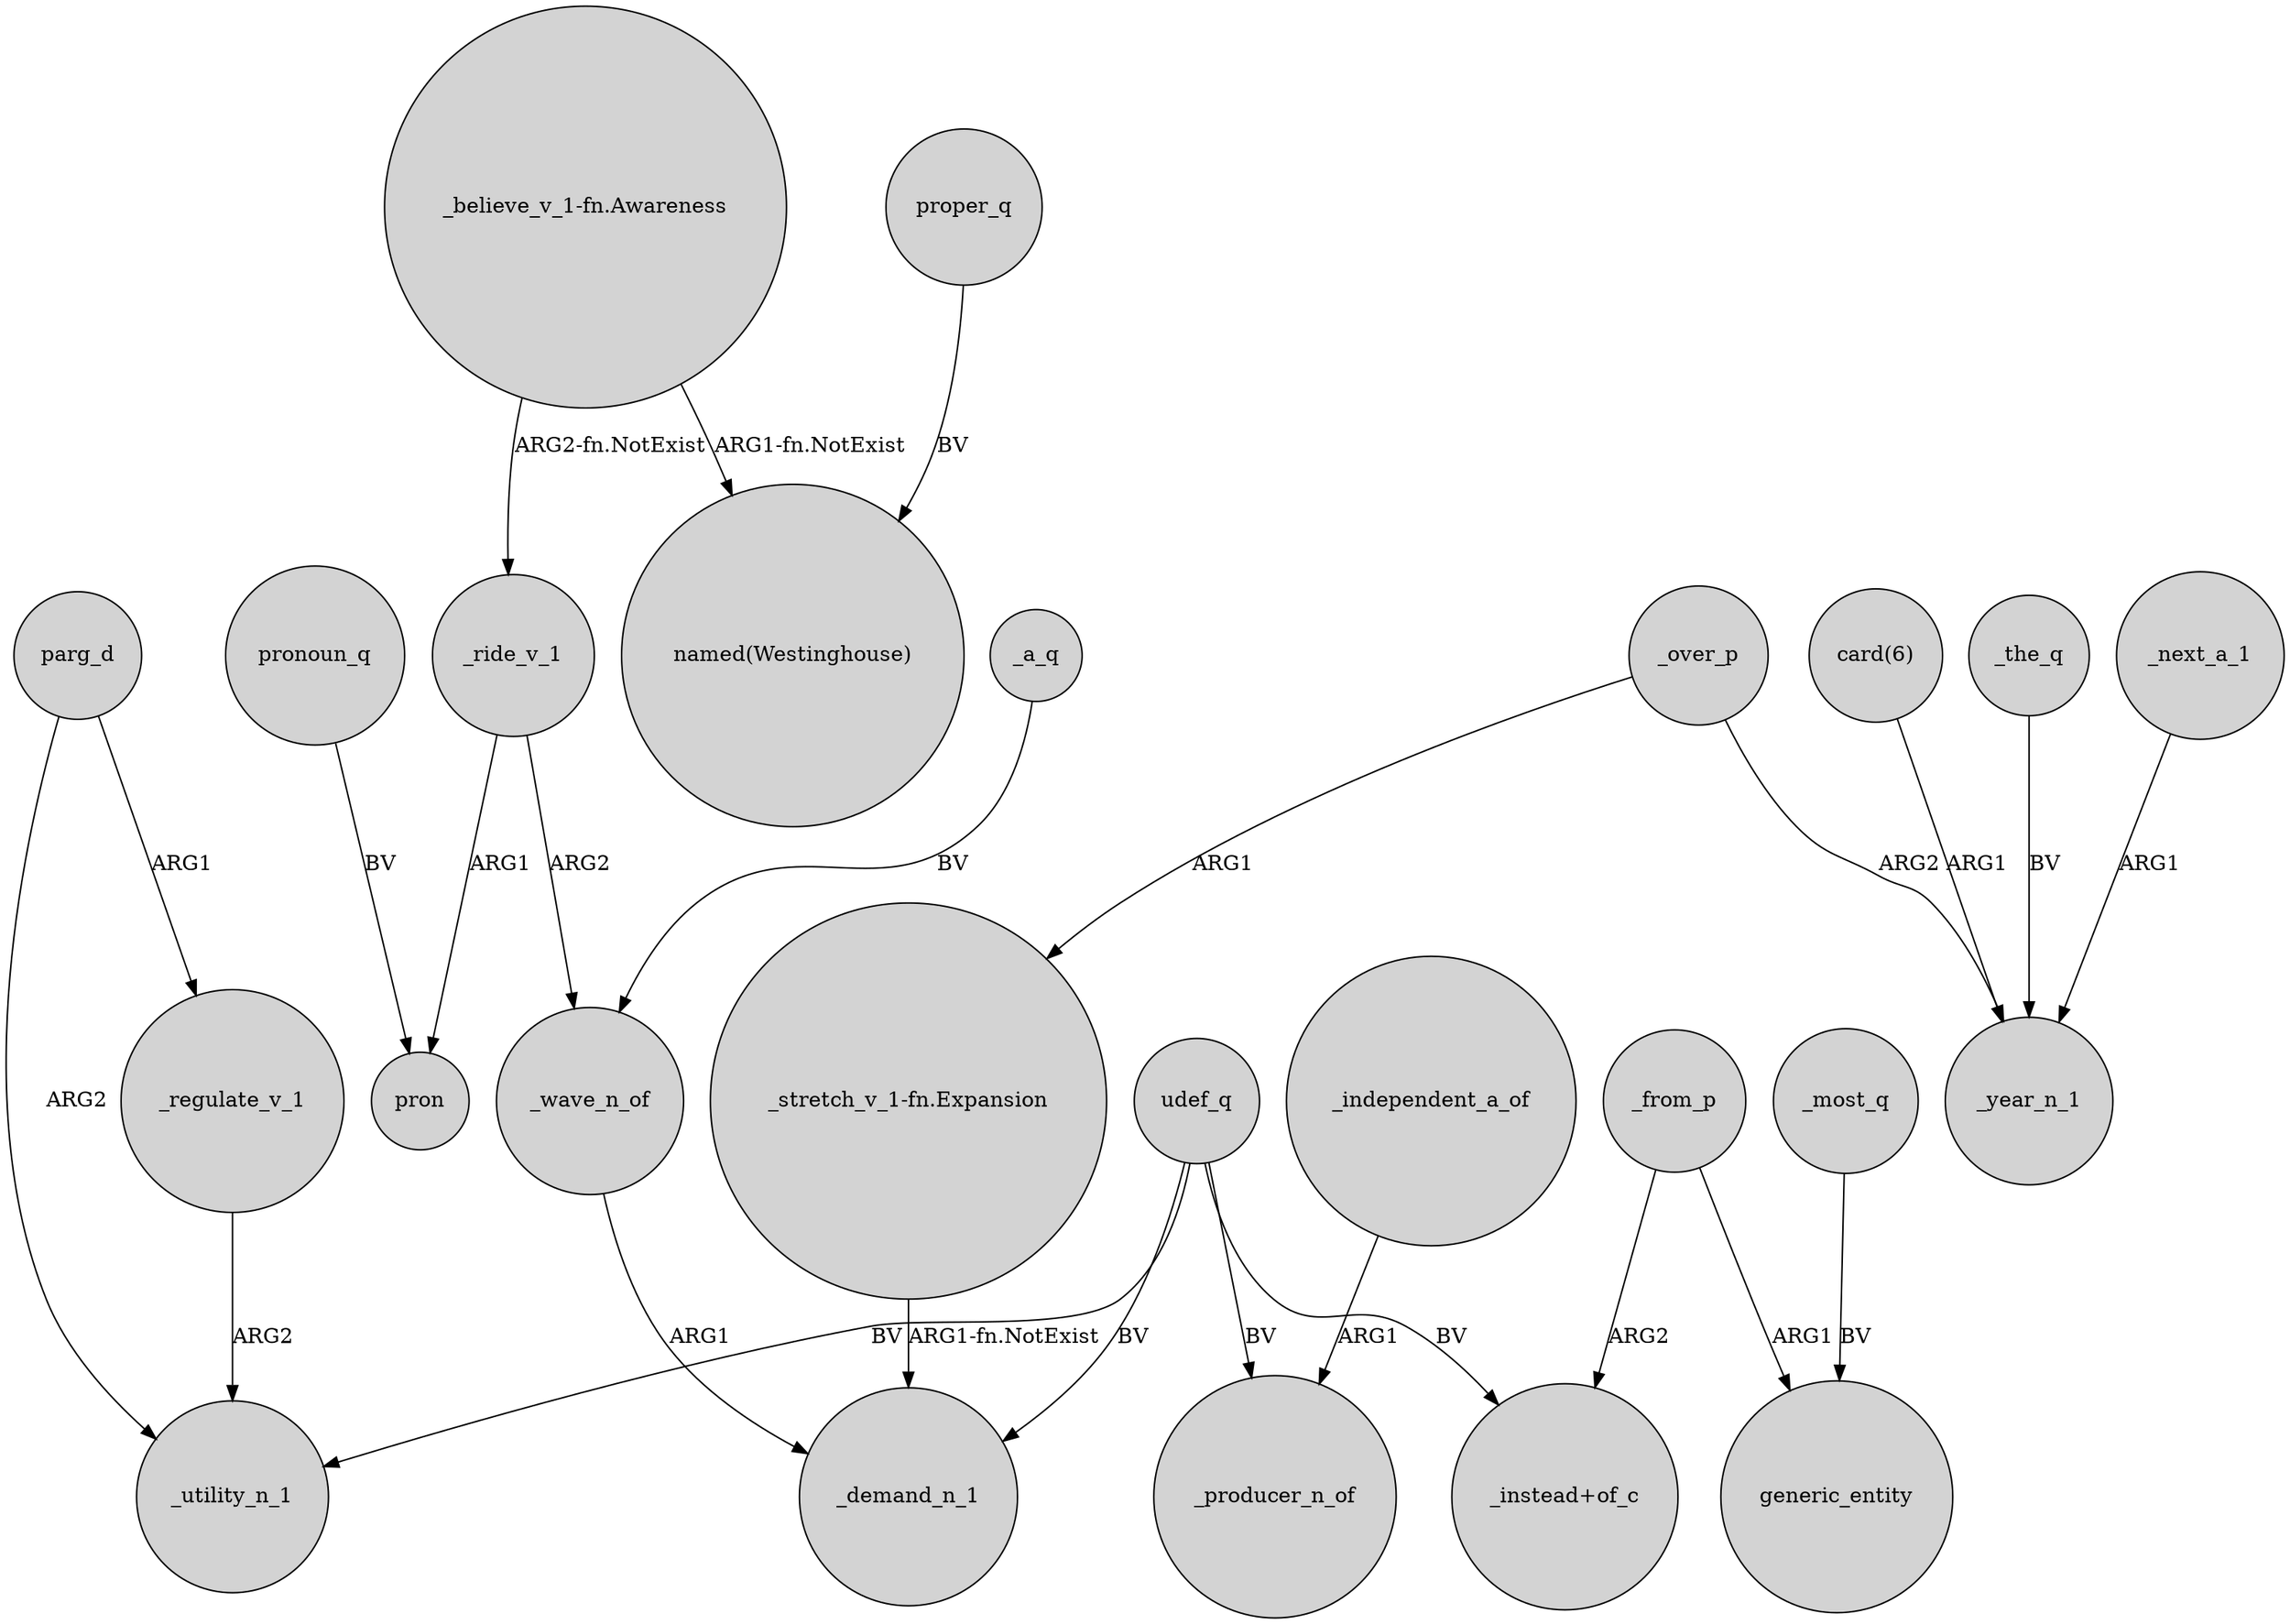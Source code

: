 digraph {
	node [shape=circle style=filled]
	_ride_v_1 -> pron [label=ARG1]
	udef_q -> "_instead+of_c" [label=BV]
	_wave_n_of -> _demand_n_1 [label=ARG1]
	_from_p -> "_instead+of_c" [label=ARG2]
	"_believe_v_1-fn.Awareness" -> _ride_v_1 [label="ARG2-fn.NotExist"]
	parg_d -> _regulate_v_1 [label=ARG1]
	proper_q -> "named(Westinghouse)" [label=BV]
	_a_q -> _wave_n_of [label=BV]
	udef_q -> _utility_n_1 [label=BV]
	_ride_v_1 -> _wave_n_of [label=ARG2]
	_from_p -> generic_entity [label=ARG1]
	pronoun_q -> pron [label=BV]
	_regulate_v_1 -> _utility_n_1 [label=ARG2]
	udef_q -> _demand_n_1 [label=BV]
	_next_a_1 -> _year_n_1 [label=ARG1]
	"card(6)" -> _year_n_1 [label=ARG1]
	_over_p -> "_stretch_v_1-fn.Expansion" [label=ARG1]
	_the_q -> _year_n_1 [label=BV]
	"_believe_v_1-fn.Awareness" -> "named(Westinghouse)" [label="ARG1-fn.NotExist"]
	_over_p -> _year_n_1 [label=ARG2]
	parg_d -> _utility_n_1 [label=ARG2]
	_independent_a_of -> _producer_n_of [label=ARG1]
	udef_q -> _producer_n_of [label=BV]
	_most_q -> generic_entity [label=BV]
	"_stretch_v_1-fn.Expansion" -> _demand_n_1 [label="ARG1-fn.NotExist"]
}
